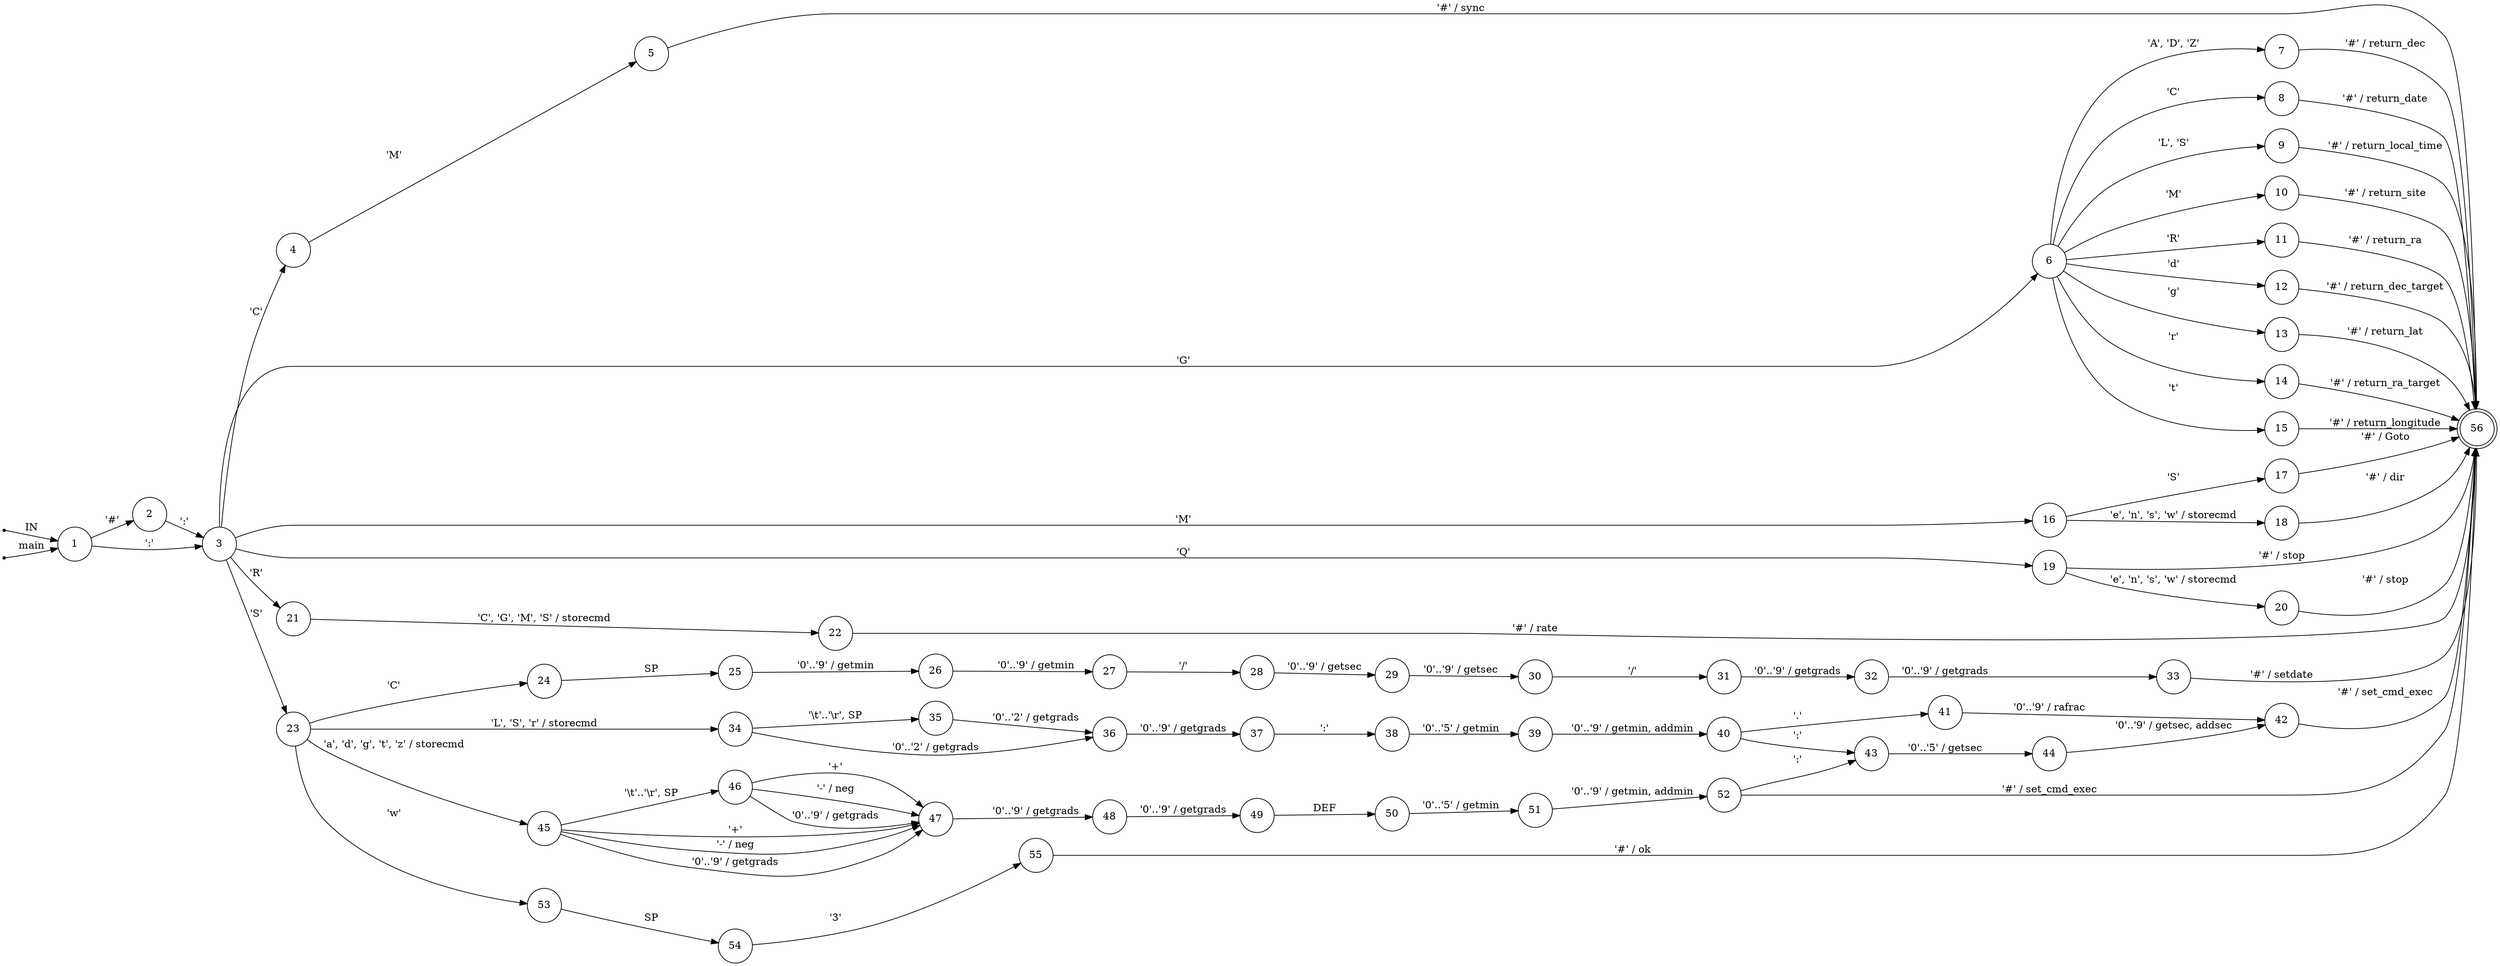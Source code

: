 digraph command {
	rankdir=LR;
	node [ shape = point ];
	ENTRY;
	en_1;
	node [ shape = circle, height = 0.2 ];
	node [ fixedsize = true, height = 0.65, shape = doublecircle ];
	56;
	node [ shape = circle ];
	1 -> 2 [ label = "'#'" ];
	1 -> 3 [ label = "':'" ];
	2 -> 3 [ label = "':'" ];
	3 -> 4 [ label = "'C'" ];
	3 -> 6 [ label = "'G'" ];
	3 -> 16 [ label = "'M'" ];
	3 -> 19 [ label = "'Q'" ];
	3 -> 21 [ label = "'R'" ];
	3 -> 23 [ label = "'S'" ];
	4 -> 5 [ label = "'M'" ];
	5 -> 56 [ label = "'#' / sync" ];
	6 -> 7 [ label = "'A', 'D', 'Z'" ];
	6 -> 8 [ label = "'C'" ];
	6 -> 9 [ label = "'L', 'S'" ];
	6 -> 10 [ label = "'M'" ];
	6 -> 11 [ label = "'R'" ];
	6 -> 12 [ label = "'d'" ];
	6 -> 13 [ label = "'g'" ];
	6 -> 14 [ label = "'r'" ];
	6 -> 15 [ label = "'t'" ];
	7 -> 56 [ label = "'#' / return_dec" ];
	8 -> 56 [ label = "'#' / return_date" ];
	9 -> 56 [ label = "'#' / return_local_time" ];
	10 -> 56 [ label = "'#' / return_site" ];
	11 -> 56 [ label = "'#' / return_ra" ];
	12 -> 56 [ label = "'#' / return_dec_target" ];
	13 -> 56 [ label = "'#' / return_lat" ];
	14 -> 56 [ label = "'#' / return_ra_target" ];
	15 -> 56 [ label = "'#' / return_longitude" ];
	16 -> 17 [ label = "'S'" ];
	16 -> 18 [ label = "'e', 'n', 's', 'w' / storecmd" ];
	17 -> 56 [ label = "'#' / Goto" ];
	18 -> 56 [ label = "'#' / dir" ];
	19 -> 56 [ label = "'#' / stop" ];
	19 -> 20 [ label = "'e', 'n', 's', 'w' / storecmd" ];
	20 -> 56 [ label = "'#' / stop" ];
	21 -> 22 [ label = "'C', 'G', 'M', 'S' / storecmd" ];
	22 -> 56 [ label = "'#' / rate" ];
	23 -> 24 [ label = "'C'" ];
	23 -> 34 [ label = "'L', 'S', 'r' / storecmd" ];
	23 -> 45 [ label = "'a', 'd', 'g', 't', 'z' / storecmd" ];
	23 -> 53 [ label = "'w'" ];
	24 -> 25 [ label = "SP" ];
	25 -> 26 [ label = "'0'..'9' / getmin" ];
	26 -> 27 [ label = "'0'..'9' / getmin" ];
	27 -> 28 [ label = "'/'" ];
	28 -> 29 [ label = "'0'..'9' / getsec" ];
	29 -> 30 [ label = "'0'..'9' / getsec" ];
	30 -> 31 [ label = "'/'" ];
	31 -> 32 [ label = "'0'..'9' / getgrads" ];
	32 -> 33 [ label = "'0'..'9' / getgrads" ];
	33 -> 56 [ label = "'#' / setdate" ];
	34 -> 35 [ label = "'\\t'..'\\r', SP" ];
	34 -> 36 [ label = "'0'..'2' / getgrads" ];
	35 -> 36 [ label = "'0'..'2' / getgrads" ];
	36 -> 37 [ label = "'0'..'9' / getgrads" ];
	37 -> 38 [ label = "':'" ];
	38 -> 39 [ label = "'0'..'5' / getmin" ];
	39 -> 40 [ label = "'0'..'9' / getmin, addmin" ];
	40 -> 41 [ label = "'.'" ];
	40 -> 43 [ label = "':'" ];
	41 -> 42 [ label = "'0'..'9' / rafrac" ];
	42 -> 56 [ label = "'#' / set_cmd_exec" ];
	43 -> 44 [ label = "'0'..'5' / getsec" ];
	44 -> 42 [ label = "'0'..'9' / getsec, addsec" ];
	45 -> 46 [ label = "'\\t'..'\\r', SP" ];
	45 -> 47 [ label = "'+'" ];
	45 -> 47 [ label = "'-' / neg" ];
	45 -> 47 [ label = "'0'..'9' / getgrads" ];
	46 -> 47 [ label = "'+'" ];
	46 -> 47 [ label = "'-' / neg" ];
	46 -> 47 [ label = "'0'..'9' / getgrads" ];
	47 -> 48 [ label = "'0'..'9' / getgrads" ];
	48 -> 49 [ label = "'0'..'9' / getgrads" ];
	49 -> 50 [ label = "DEF" ];
	50 -> 51 [ label = "'0'..'5' / getmin" ];
	51 -> 52 [ label = "'0'..'9' / getmin, addmin" ];
	52 -> 56 [ label = "'#' / set_cmd_exec" ];
	52 -> 43 [ label = "':'" ];
	53 -> 54 [ label = "SP" ];
	54 -> 55 [ label = "'3'" ];
	55 -> 56 [ label = "'#' / ok" ];
	ENTRY -> 1 [ label = "IN" ];
	en_1 -> 1 [ label = "main" ];
}
